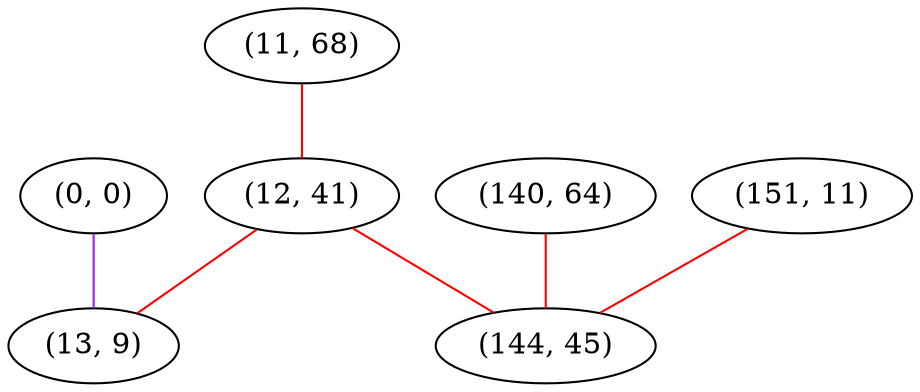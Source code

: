 graph "" {
"(0, 0)";
"(11, 68)";
"(140, 64)";
"(12, 41)";
"(151, 11)";
"(13, 9)";
"(144, 45)";
"(0, 0)" -- "(13, 9)"  [color=purple, key=0, weight=4];
"(11, 68)" -- "(12, 41)"  [color=red, key=0, weight=1];
"(140, 64)" -- "(144, 45)"  [color=red, key=0, weight=1];
"(12, 41)" -- "(144, 45)"  [color=red, key=0, weight=1];
"(12, 41)" -- "(13, 9)"  [color=red, key=0, weight=1];
"(151, 11)" -- "(144, 45)"  [color=red, key=0, weight=1];
}
